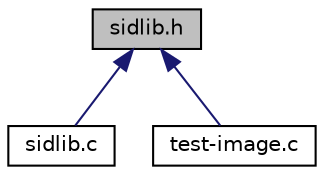 digraph "sidlib.h"
{
  edge [fontname="Helvetica",fontsize="10",labelfontname="Helvetica",labelfontsize="10"];
  node [fontname="Helvetica",fontsize="10",shape=record];
  Node2 [label="sidlib.h",height=0.2,width=0.4,color="black", fillcolor="grey75", style="filled", fontcolor="black"];
  Node2 -> Node3 [dir="back",color="midnightblue",fontsize="10",style="solid",fontname="Helvetica"];
  Node3 [label="sidlib.c",height=0.2,width=0.4,color="black", fillcolor="white", style="filled",URL="$sidlib_8c.html",tooltip="[S]imple [I]mage [D]isplayer library, for simply displaying images "];
  Node2 -> Node4 [dir="back",color="midnightblue",fontsize="10",style="solid",fontname="Helvetica"];
  Node4 [label="test-image.c",height=0.2,width=0.4,color="black", fillcolor="white", style="filled",URL="$test-image_8c.html",tooltip="ad-hoc end-to-end testing of image.c "];
}
